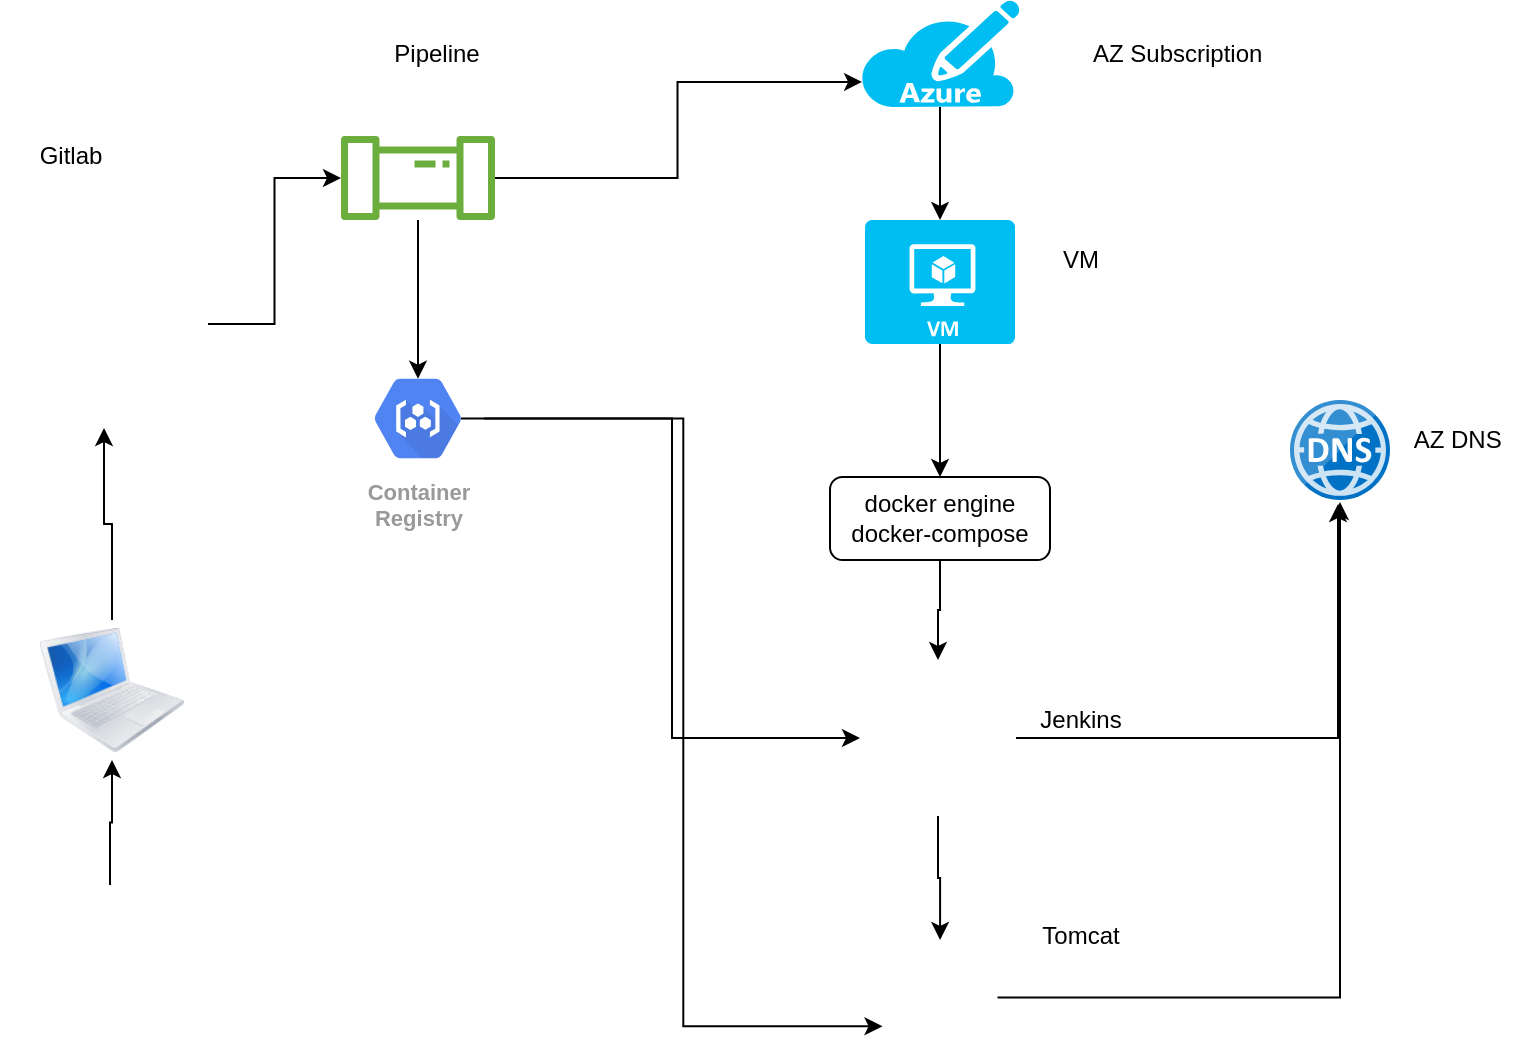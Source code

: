 <mxfile version="15.5.9" type="github">
  <diagram id="fl1BpGWGSX5jYJE63QO-" name="Page-1">
    <mxGraphModel dx="1186" dy="504" grid="1" gridSize="10" guides="1" tooltips="1" connect="1" arrows="1" fold="1" page="1" pageScale="1" pageWidth="850" pageHeight="1100" math="0" shadow="0">
      <root>
        <mxCell id="0" />
        <mxCell id="1" parent="0" />
        <mxCell id="3m2Ds8FF72PZ1U5PXdX1-10" style="edgeStyle=orthogonalEdgeStyle;rounded=0;orthogonalLoop=1;jettySize=auto;html=1;" parent="1" source="3m2Ds8FF72PZ1U5PXdX1-1" target="3m2Ds8FF72PZ1U5PXdX1-2" edge="1">
          <mxGeometry relative="1" as="geometry" />
        </mxCell>
        <mxCell id="3m2Ds8FF72PZ1U5PXdX1-1" value="" style="shape=image;html=1;verticalAlign=top;verticalLabelPosition=bottom;labelBackgroundColor=#ffffff;imageAspect=0;aspect=fixed;image=https://cdn3.iconfinder.com/data/icons/seo-marketing-19/32/SEO-10-128.png" parent="1" vertex="1">
          <mxGeometry x="80" y="472.5" width="50" height="50" as="geometry" />
        </mxCell>
        <mxCell id="3m2Ds8FF72PZ1U5PXdX1-11" style="edgeStyle=orthogonalEdgeStyle;rounded=0;orthogonalLoop=1;jettySize=auto;html=1;entryX=0.5;entryY=1;entryDx=0;entryDy=0;" parent="1" source="3m2Ds8FF72PZ1U5PXdX1-2" target="3m2Ds8FF72PZ1U5PXdX1-4" edge="1">
          <mxGeometry relative="1" as="geometry">
            <mxPoint x="100" y="260" as="targetPoint" />
          </mxGeometry>
        </mxCell>
        <mxCell id="3m2Ds8FF72PZ1U5PXdX1-2" value="" style="image;html=1;image=img/lib/clip_art/computers/MacBook_128x128.png" parent="1" vertex="1">
          <mxGeometry x="70" y="340" width="72" height="70" as="geometry" />
        </mxCell>
        <mxCell id="3m2Ds8FF72PZ1U5PXdX1-12" style="edgeStyle=orthogonalEdgeStyle;rounded=0;orthogonalLoop=1;jettySize=auto;html=1;" parent="1" source="3m2Ds8FF72PZ1U5PXdX1-4" target="kci2PPFaNapDngSlUc1S-1" edge="1">
          <mxGeometry relative="1" as="geometry">
            <mxPoint x="270" y="114" as="targetPoint" />
          </mxGeometry>
        </mxCell>
        <mxCell id="3m2Ds8FF72PZ1U5PXdX1-4" value="" style="shape=image;html=1;verticalAlign=top;verticalLabelPosition=bottom;labelBackgroundColor=#ffffff;imageAspect=0;aspect=fixed;image=https://cdn3.iconfinder.com/data/icons/social-media-2169/24/social_media_social_media_logo_git-128.png" parent="1" vertex="1">
          <mxGeometry x="50" y="140" width="104" height="104" as="geometry" />
        </mxCell>
        <mxCell id="kci2PPFaNapDngSlUc1S-4" style="edgeStyle=orthogonalEdgeStyle;rounded=0;orthogonalLoop=1;jettySize=auto;html=1;exitX=0.5;exitY=1;exitDx=0;exitDy=0;exitPerimeter=0;entryX=0.5;entryY=0;entryDx=0;entryDy=0;entryPerimeter=0;" edge="1" parent="1" source="3m2Ds8FF72PZ1U5PXdX1-9" target="3m2Ds8FF72PZ1U5PXdX1-17">
          <mxGeometry relative="1" as="geometry" />
        </mxCell>
        <mxCell id="3m2Ds8FF72PZ1U5PXdX1-9" value="" style="verticalLabelPosition=bottom;html=1;verticalAlign=top;align=center;strokeColor=none;fillColor=#00BEF2;shape=mxgraph.azure.azure_subscription;" parent="1" vertex="1">
          <mxGeometry x="480" y="30" width="80" height="53.5" as="geometry" />
        </mxCell>
        <mxCell id="kci2PPFaNapDngSlUc1S-8" style="edgeStyle=orthogonalEdgeStyle;rounded=0;orthogonalLoop=1;jettySize=auto;html=1;" edge="1" parent="1" source="3m2Ds8FF72PZ1U5PXdX1-17" target="kci2PPFaNapDngSlUc1S-5">
          <mxGeometry relative="1" as="geometry" />
        </mxCell>
        <mxCell id="3m2Ds8FF72PZ1U5PXdX1-17" value="" style="verticalLabelPosition=bottom;html=1;verticalAlign=top;align=center;strokeColor=none;fillColor=#00BEF2;shape=mxgraph.azure.virtual_machine;" parent="1" vertex="1">
          <mxGeometry x="482.5" y="140" width="75" height="62" as="geometry" />
        </mxCell>
        <mxCell id="kci2PPFaNapDngSlUc1S-2" style="edgeStyle=orthogonalEdgeStyle;rounded=0;orthogonalLoop=1;jettySize=auto;html=1;entryX=0.013;entryY=0.766;entryDx=0;entryDy=0;entryPerimeter=0;" edge="1" parent="1" source="kci2PPFaNapDngSlUc1S-1" target="3m2Ds8FF72PZ1U5PXdX1-9">
          <mxGeometry relative="1" as="geometry" />
        </mxCell>
        <mxCell id="kci2PPFaNapDngSlUc1S-20" style="edgeStyle=orthogonalEdgeStyle;rounded=0;orthogonalLoop=1;jettySize=auto;html=1;entryX=0.5;entryY=0.16;entryDx=0;entryDy=0;entryPerimeter=0;" edge="1" parent="1" source="kci2PPFaNapDngSlUc1S-1" target="kci2PPFaNapDngSlUc1S-3">
          <mxGeometry relative="1" as="geometry" />
        </mxCell>
        <mxCell id="kci2PPFaNapDngSlUc1S-1" value="" style="sketch=0;outlineConnect=0;fontColor=#232F3E;gradientColor=none;fillColor=#6CAE3E;strokeColor=none;dashed=0;verticalLabelPosition=bottom;verticalAlign=top;align=center;html=1;fontSize=12;fontStyle=0;aspect=fixed;pointerEvents=1;shape=mxgraph.aws4.iot_analytics_pipeline;" vertex="1" parent="1">
          <mxGeometry x="220" y="98" width="78" height="42" as="geometry" />
        </mxCell>
        <mxCell id="kci2PPFaNapDngSlUc1S-14" style="edgeStyle=orthogonalEdgeStyle;rounded=0;orthogonalLoop=1;jettySize=auto;html=1;exitX=0.825;exitY=0.5;exitDx=0;exitDy=0;exitPerimeter=0;entryX=0;entryY=0.5;entryDx=0;entryDy=0;" edge="1" parent="1" source="kci2PPFaNapDngSlUc1S-3" target="kci2PPFaNapDngSlUc1S-7">
          <mxGeometry relative="1" as="geometry" />
        </mxCell>
        <mxCell id="kci2PPFaNapDngSlUc1S-16" style="edgeStyle=orthogonalEdgeStyle;rounded=0;orthogonalLoop=1;jettySize=auto;html=1;entryX=0;entryY=0.75;entryDx=0;entryDy=0;" edge="1" parent="1" source="kci2PPFaNapDngSlUc1S-3" target="kci2PPFaNapDngSlUc1S-6">
          <mxGeometry relative="1" as="geometry" />
        </mxCell>
        <mxCell id="kci2PPFaNapDngSlUc1S-3" value="Container&#xa;Registry" style="sketch=0;html=1;fillColor=#5184F3;strokeColor=none;verticalAlign=top;labelPosition=center;verticalLabelPosition=bottom;align=center;spacingTop=-6;fontSize=11;fontStyle=1;fontColor=#999999;shape=mxgraph.gcp2.hexIcon;prIcon=container_registry" vertex="1" parent="1">
          <mxGeometry x="226" y="210" width="66" height="58.5" as="geometry" />
        </mxCell>
        <mxCell id="kci2PPFaNapDngSlUc1S-9" style="edgeStyle=orthogonalEdgeStyle;rounded=0;orthogonalLoop=1;jettySize=auto;html=1;entryX=0.5;entryY=0;entryDx=0;entryDy=0;" edge="1" parent="1" source="kci2PPFaNapDngSlUc1S-5" target="kci2PPFaNapDngSlUc1S-7">
          <mxGeometry relative="1" as="geometry" />
        </mxCell>
        <mxCell id="kci2PPFaNapDngSlUc1S-5" value="docker engine&lt;br&gt;docker-compose" style="rounded=1;whiteSpace=wrap;html=1;" vertex="1" parent="1">
          <mxGeometry x="465" y="268.5" width="110" height="41.5" as="geometry" />
        </mxCell>
        <mxCell id="kci2PPFaNapDngSlUc1S-12" style="edgeStyle=orthogonalEdgeStyle;rounded=0;orthogonalLoop=1;jettySize=auto;html=1;entryX=0.5;entryY=1.02;entryDx=0;entryDy=0;entryPerimeter=0;" edge="1" parent="1" source="kci2PPFaNapDngSlUc1S-6" target="kci2PPFaNapDngSlUc1S-11">
          <mxGeometry relative="1" as="geometry" />
        </mxCell>
        <mxCell id="kci2PPFaNapDngSlUc1S-6" value="" style="shape=image;html=1;verticalAlign=top;verticalLabelPosition=bottom;labelBackgroundColor=#ffffff;imageAspect=0;aspect=fixed;image=https://cdn4.iconfinder.com/data/icons/free-retina-icon-set/60/Cat_head.png" vertex="1" parent="1">
          <mxGeometry x="491.25" y="500" width="57.5" height="57.5" as="geometry" />
        </mxCell>
        <mxCell id="kci2PPFaNapDngSlUc1S-13" style="edgeStyle=orthogonalEdgeStyle;rounded=0;orthogonalLoop=1;jettySize=auto;html=1;" edge="1" parent="1" source="kci2PPFaNapDngSlUc1S-7" target="kci2PPFaNapDngSlUc1S-6">
          <mxGeometry relative="1" as="geometry" />
        </mxCell>
        <mxCell id="kci2PPFaNapDngSlUc1S-28" style="edgeStyle=orthogonalEdgeStyle;rounded=0;orthogonalLoop=1;jettySize=auto;html=1;exitX=1;exitY=0.5;exitDx=0;exitDy=0;entryX=0.48;entryY=1.04;entryDx=0;entryDy=0;entryPerimeter=0;" edge="1" parent="1" source="kci2PPFaNapDngSlUc1S-7" target="kci2PPFaNapDngSlUc1S-11">
          <mxGeometry relative="1" as="geometry" />
        </mxCell>
        <mxCell id="kci2PPFaNapDngSlUc1S-7" value="" style="shape=image;html=1;verticalAlign=top;verticalLabelPosition=bottom;labelBackgroundColor=#ffffff;imageAspect=0;aspect=fixed;image=https://cdn0.iconfinder.com/data/icons/font-awesome-brands-vol-1/512/jenkins-128.png" vertex="1" parent="1">
          <mxGeometry x="480" y="360" width="78" height="78" as="geometry" />
        </mxCell>
        <mxCell id="kci2PPFaNapDngSlUc1S-11" value="" style="sketch=0;aspect=fixed;html=1;points=[];align=center;image;fontSize=12;image=img/lib/mscae/DNS.svg;" vertex="1" parent="1">
          <mxGeometry x="695" y="230" width="50" height="50" as="geometry" />
        </mxCell>
        <mxCell id="kci2PPFaNapDngSlUc1S-21" value="Gitlab" style="text;html=1;resizable=0;autosize=1;align=center;verticalAlign=middle;points=[];fillColor=none;strokeColor=none;rounded=0;" vertex="1" parent="1">
          <mxGeometry x="60" y="98" width="50" height="20" as="geometry" />
        </mxCell>
        <mxCell id="kci2PPFaNapDngSlUc1S-22" value="Pipeline" style="text;html=1;resizable=0;autosize=1;align=center;verticalAlign=middle;points=[];fillColor=none;strokeColor=none;rounded=0;" vertex="1" parent="1">
          <mxGeometry x="238" y="46.75" width="60" height="20" as="geometry" />
        </mxCell>
        <mxCell id="kci2PPFaNapDngSlUc1S-23" value="AZ Subscription&amp;nbsp;" style="text;html=1;resizable=0;autosize=1;align=center;verticalAlign=middle;points=[];fillColor=none;strokeColor=none;rounded=0;" vertex="1" parent="1">
          <mxGeometry x="590" y="46.75" width="100" height="20" as="geometry" />
        </mxCell>
        <mxCell id="kci2PPFaNapDngSlUc1S-24" value="VM" style="text;html=1;resizable=0;autosize=1;align=center;verticalAlign=middle;points=[];fillColor=none;strokeColor=none;rounded=0;" vertex="1" parent="1">
          <mxGeometry x="575" y="150" width="30" height="20" as="geometry" />
        </mxCell>
        <mxCell id="kci2PPFaNapDngSlUc1S-25" value="AZ DNS&amp;nbsp;" style="text;html=1;resizable=0;autosize=1;align=center;verticalAlign=middle;points=[];fillColor=none;strokeColor=none;rounded=0;" vertex="1" parent="1">
          <mxGeometry x="750" y="240" width="60" height="20" as="geometry" />
        </mxCell>
        <mxCell id="kci2PPFaNapDngSlUc1S-26" value="Jenkins&lt;br&gt;" style="text;html=1;resizable=0;autosize=1;align=center;verticalAlign=middle;points=[];fillColor=none;strokeColor=none;rounded=0;" vertex="1" parent="1">
          <mxGeometry x="560" y="380" width="60" height="20" as="geometry" />
        </mxCell>
        <mxCell id="kci2PPFaNapDngSlUc1S-27" value="Tomcat" style="text;html=1;resizable=0;autosize=1;align=center;verticalAlign=middle;points=[];fillColor=none;strokeColor=none;rounded=0;" vertex="1" parent="1">
          <mxGeometry x="565" y="487.5" width="50" height="20" as="geometry" />
        </mxCell>
      </root>
    </mxGraphModel>
  </diagram>
</mxfile>

